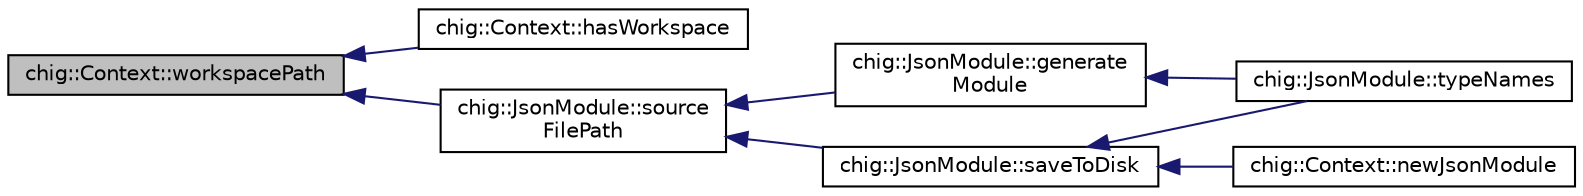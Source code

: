digraph "chig::Context::workspacePath"
{
 // INTERACTIVE_SVG=YES
  edge [fontname="Helvetica",fontsize="10",labelfontname="Helvetica",labelfontsize="10"];
  node [fontname="Helvetica",fontsize="10",shape=record];
  rankdir="LR";
  Node86 [label="chig::Context::workspacePath",height=0.2,width=0.4,color="black", fillcolor="grey75", style="filled", fontcolor="black"];
  Node86 -> Node87 [dir="back",color="midnightblue",fontsize="10",style="solid",fontname="Helvetica"];
  Node87 [label="chig::Context::hasWorkspace",height=0.2,width=0.4,color="black", fillcolor="white", style="filled",URL="$structchig_1_1Context.html#aa4fb30ced50d32c629ad50669b8b1e05"];
  Node86 -> Node88 [dir="back",color="midnightblue",fontsize="10",style="solid",fontname="Helvetica"];
  Node88 [label="chig::JsonModule::source\lFilePath",height=0.2,width=0.4,color="black", fillcolor="white", style="filled",URL="$structchig_1_1JsonModule.html#a8633e9bfc529b8a88a6a12c253f99e53"];
  Node88 -> Node89 [dir="back",color="midnightblue",fontsize="10",style="solid",fontname="Helvetica"];
  Node89 [label="chig::JsonModule::generate\lModule",height=0.2,width=0.4,color="black", fillcolor="white", style="filled",URL="$structchig_1_1JsonModule.html#a073e960b2d6f07ffaa983a61f8b0f635"];
  Node89 -> Node90 [dir="back",color="midnightblue",fontsize="10",style="solid",fontname="Helvetica"];
  Node90 [label="chig::JsonModule::typeNames",height=0.2,width=0.4,color="black", fillcolor="white", style="filled",URL="$structchig_1_1JsonModule.html#ac0085e28a8ff704511c0a4bb1f8eb42d",tooltip="Get the possible DataType names. "];
  Node88 -> Node91 [dir="back",color="midnightblue",fontsize="10",style="solid",fontname="Helvetica"];
  Node91 [label="chig::JsonModule::saveToDisk",height=0.2,width=0.4,color="black", fillcolor="white", style="filled",URL="$structchig_1_1JsonModule.html#ae0301727a42a28a7ec2b7116f6d54e04"];
  Node91 -> Node90 [dir="back",color="midnightblue",fontsize="10",style="solid",fontname="Helvetica"];
  Node91 -> Node92 [dir="back",color="midnightblue",fontsize="10",style="solid",fontname="Helvetica"];
  Node92 [label="chig::Context::newJsonModule",height=0.2,width=0.4,color="black", fillcolor="white", style="filled",URL="$structchig_1_1Context.html#a9c11bfd47be5c451906840f293fa82c2"];
}
